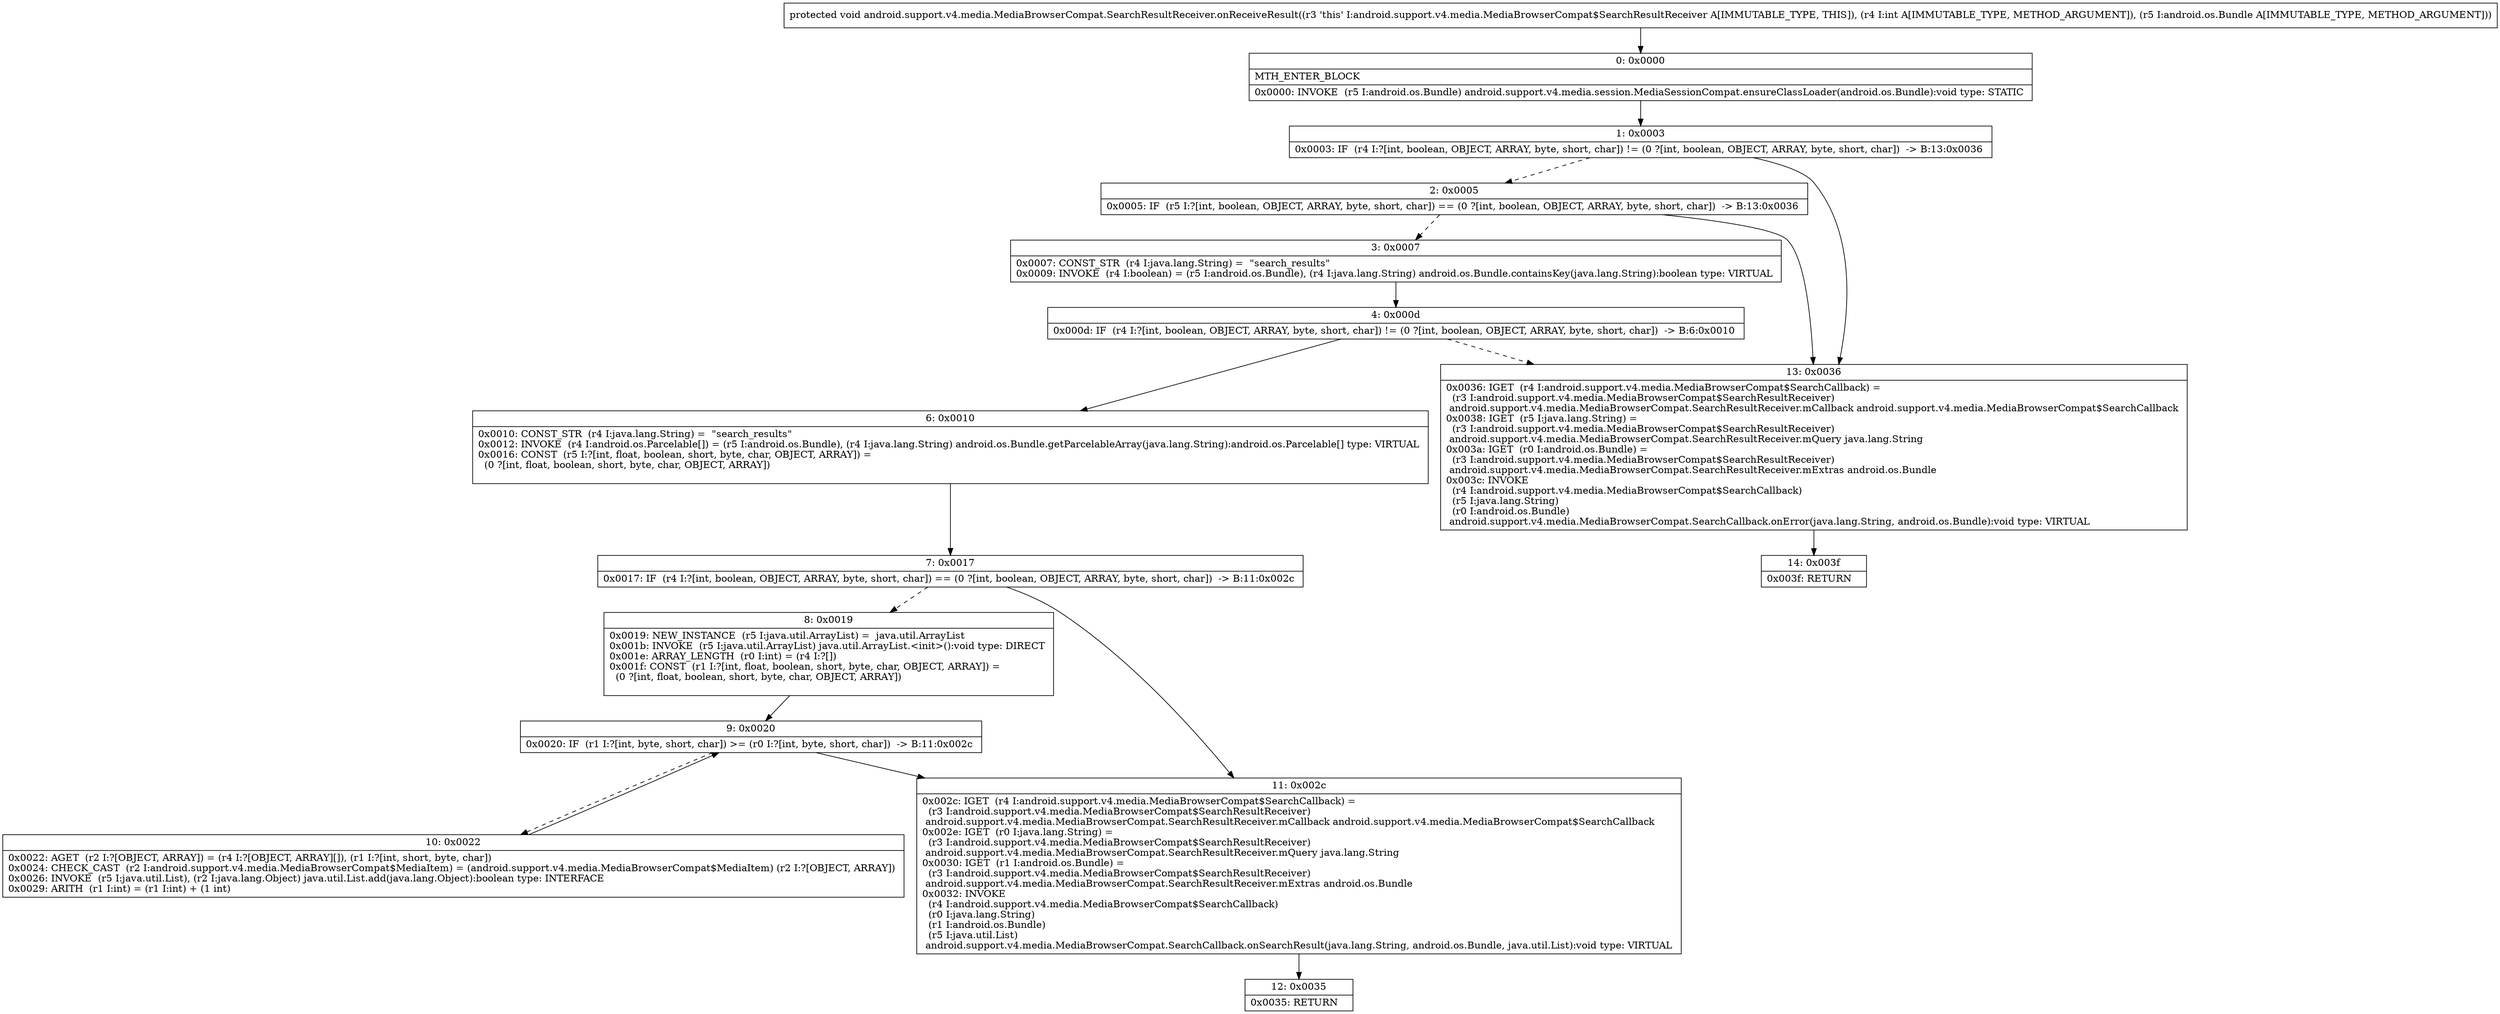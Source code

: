 digraph "CFG forandroid.support.v4.media.MediaBrowserCompat.SearchResultReceiver.onReceiveResult(ILandroid\/os\/Bundle;)V" {
Node_0 [shape=record,label="{0\:\ 0x0000|MTH_ENTER_BLOCK\l|0x0000: INVOKE  (r5 I:android.os.Bundle) android.support.v4.media.session.MediaSessionCompat.ensureClassLoader(android.os.Bundle):void type: STATIC \l}"];
Node_1 [shape=record,label="{1\:\ 0x0003|0x0003: IF  (r4 I:?[int, boolean, OBJECT, ARRAY, byte, short, char]) != (0 ?[int, boolean, OBJECT, ARRAY, byte, short, char])  \-\> B:13:0x0036 \l}"];
Node_2 [shape=record,label="{2\:\ 0x0005|0x0005: IF  (r5 I:?[int, boolean, OBJECT, ARRAY, byte, short, char]) == (0 ?[int, boolean, OBJECT, ARRAY, byte, short, char])  \-\> B:13:0x0036 \l}"];
Node_3 [shape=record,label="{3\:\ 0x0007|0x0007: CONST_STR  (r4 I:java.lang.String) =  \"search_results\" \l0x0009: INVOKE  (r4 I:boolean) = (r5 I:android.os.Bundle), (r4 I:java.lang.String) android.os.Bundle.containsKey(java.lang.String):boolean type: VIRTUAL \l}"];
Node_4 [shape=record,label="{4\:\ 0x000d|0x000d: IF  (r4 I:?[int, boolean, OBJECT, ARRAY, byte, short, char]) != (0 ?[int, boolean, OBJECT, ARRAY, byte, short, char])  \-\> B:6:0x0010 \l}"];
Node_6 [shape=record,label="{6\:\ 0x0010|0x0010: CONST_STR  (r4 I:java.lang.String) =  \"search_results\" \l0x0012: INVOKE  (r4 I:android.os.Parcelable[]) = (r5 I:android.os.Bundle), (r4 I:java.lang.String) android.os.Bundle.getParcelableArray(java.lang.String):android.os.Parcelable[] type: VIRTUAL \l0x0016: CONST  (r5 I:?[int, float, boolean, short, byte, char, OBJECT, ARRAY]) = \l  (0 ?[int, float, boolean, short, byte, char, OBJECT, ARRAY])\l \l}"];
Node_7 [shape=record,label="{7\:\ 0x0017|0x0017: IF  (r4 I:?[int, boolean, OBJECT, ARRAY, byte, short, char]) == (0 ?[int, boolean, OBJECT, ARRAY, byte, short, char])  \-\> B:11:0x002c \l}"];
Node_8 [shape=record,label="{8\:\ 0x0019|0x0019: NEW_INSTANCE  (r5 I:java.util.ArrayList) =  java.util.ArrayList \l0x001b: INVOKE  (r5 I:java.util.ArrayList) java.util.ArrayList.\<init\>():void type: DIRECT \l0x001e: ARRAY_LENGTH  (r0 I:int) = (r4 I:?[]) \l0x001f: CONST  (r1 I:?[int, float, boolean, short, byte, char, OBJECT, ARRAY]) = \l  (0 ?[int, float, boolean, short, byte, char, OBJECT, ARRAY])\l \l}"];
Node_9 [shape=record,label="{9\:\ 0x0020|0x0020: IF  (r1 I:?[int, byte, short, char]) \>= (r0 I:?[int, byte, short, char])  \-\> B:11:0x002c \l}"];
Node_10 [shape=record,label="{10\:\ 0x0022|0x0022: AGET  (r2 I:?[OBJECT, ARRAY]) = (r4 I:?[OBJECT, ARRAY][]), (r1 I:?[int, short, byte, char]) \l0x0024: CHECK_CAST  (r2 I:android.support.v4.media.MediaBrowserCompat$MediaItem) = (android.support.v4.media.MediaBrowserCompat$MediaItem) (r2 I:?[OBJECT, ARRAY]) \l0x0026: INVOKE  (r5 I:java.util.List), (r2 I:java.lang.Object) java.util.List.add(java.lang.Object):boolean type: INTERFACE \l0x0029: ARITH  (r1 I:int) = (r1 I:int) + (1 int) \l}"];
Node_11 [shape=record,label="{11\:\ 0x002c|0x002c: IGET  (r4 I:android.support.v4.media.MediaBrowserCompat$SearchCallback) = \l  (r3 I:android.support.v4.media.MediaBrowserCompat$SearchResultReceiver)\l android.support.v4.media.MediaBrowserCompat.SearchResultReceiver.mCallback android.support.v4.media.MediaBrowserCompat$SearchCallback \l0x002e: IGET  (r0 I:java.lang.String) = \l  (r3 I:android.support.v4.media.MediaBrowserCompat$SearchResultReceiver)\l android.support.v4.media.MediaBrowserCompat.SearchResultReceiver.mQuery java.lang.String \l0x0030: IGET  (r1 I:android.os.Bundle) = \l  (r3 I:android.support.v4.media.MediaBrowserCompat$SearchResultReceiver)\l android.support.v4.media.MediaBrowserCompat.SearchResultReceiver.mExtras android.os.Bundle \l0x0032: INVOKE  \l  (r4 I:android.support.v4.media.MediaBrowserCompat$SearchCallback)\l  (r0 I:java.lang.String)\l  (r1 I:android.os.Bundle)\l  (r5 I:java.util.List)\l android.support.v4.media.MediaBrowserCompat.SearchCallback.onSearchResult(java.lang.String, android.os.Bundle, java.util.List):void type: VIRTUAL \l}"];
Node_12 [shape=record,label="{12\:\ 0x0035|0x0035: RETURN   \l}"];
Node_13 [shape=record,label="{13\:\ 0x0036|0x0036: IGET  (r4 I:android.support.v4.media.MediaBrowserCompat$SearchCallback) = \l  (r3 I:android.support.v4.media.MediaBrowserCompat$SearchResultReceiver)\l android.support.v4.media.MediaBrowserCompat.SearchResultReceiver.mCallback android.support.v4.media.MediaBrowserCompat$SearchCallback \l0x0038: IGET  (r5 I:java.lang.String) = \l  (r3 I:android.support.v4.media.MediaBrowserCompat$SearchResultReceiver)\l android.support.v4.media.MediaBrowserCompat.SearchResultReceiver.mQuery java.lang.String \l0x003a: IGET  (r0 I:android.os.Bundle) = \l  (r3 I:android.support.v4.media.MediaBrowserCompat$SearchResultReceiver)\l android.support.v4.media.MediaBrowserCompat.SearchResultReceiver.mExtras android.os.Bundle \l0x003c: INVOKE  \l  (r4 I:android.support.v4.media.MediaBrowserCompat$SearchCallback)\l  (r5 I:java.lang.String)\l  (r0 I:android.os.Bundle)\l android.support.v4.media.MediaBrowserCompat.SearchCallback.onError(java.lang.String, android.os.Bundle):void type: VIRTUAL \l}"];
Node_14 [shape=record,label="{14\:\ 0x003f|0x003f: RETURN   \l}"];
MethodNode[shape=record,label="{protected void android.support.v4.media.MediaBrowserCompat.SearchResultReceiver.onReceiveResult((r3 'this' I:android.support.v4.media.MediaBrowserCompat$SearchResultReceiver A[IMMUTABLE_TYPE, THIS]), (r4 I:int A[IMMUTABLE_TYPE, METHOD_ARGUMENT]), (r5 I:android.os.Bundle A[IMMUTABLE_TYPE, METHOD_ARGUMENT])) }"];
MethodNode -> Node_0;
Node_0 -> Node_1;
Node_1 -> Node_2[style=dashed];
Node_1 -> Node_13;
Node_2 -> Node_3[style=dashed];
Node_2 -> Node_13;
Node_3 -> Node_4;
Node_4 -> Node_6;
Node_4 -> Node_13[style=dashed];
Node_6 -> Node_7;
Node_7 -> Node_8[style=dashed];
Node_7 -> Node_11;
Node_8 -> Node_9;
Node_9 -> Node_10[style=dashed];
Node_9 -> Node_11;
Node_10 -> Node_9;
Node_11 -> Node_12;
Node_13 -> Node_14;
}

